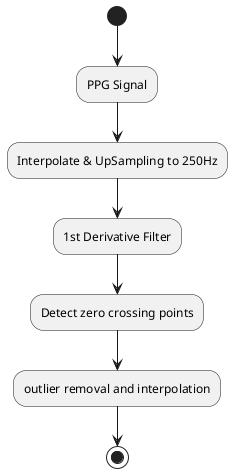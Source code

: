 @startuml

(*) --> "PPG Signal"
--> "Interpolate & UpSampling to 250Hz"
--> "1st Derivative Filter"
--> "Detect zero crossing points"
--> "outlier removal and interpolation"


--> (*)
@enduml